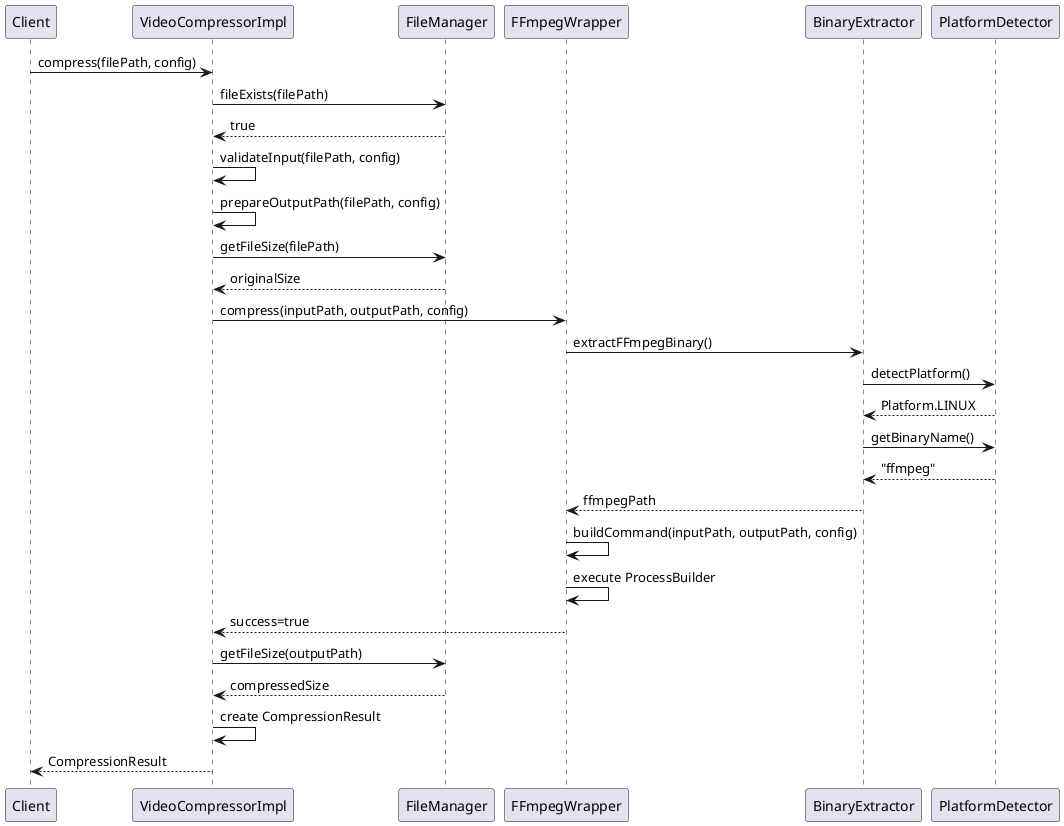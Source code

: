@startuml
participant Client
participant VideoCompressorImpl
participant FileManager
participant FFmpegWrapper
participant BinaryExtractor
participant PlatformDetector

Client -> VideoCompressorImpl: compress(filePath, config)
VideoCompressorImpl -> FileManager: fileExists(filePath)
FileManager --> VideoCompressorImpl: true
VideoCompressorImpl -> VideoCompressorImpl: validateInput(filePath, config)
VideoCompressorImpl -> VideoCompressorImpl: prepareOutputPath(filePath, config)
VideoCompressorImpl -> FileManager: getFileSize(filePath)
FileManager --> VideoCompressorImpl: originalSize

VideoCompressorImpl -> FFmpegWrapper: compress(inputPath, outputPath, config)
FFmpegWrapper -> BinaryExtractor: extractFFmpegBinary()
BinaryExtractor -> PlatformDetector: detectPlatform()
PlatformDetector --> BinaryExtractor: Platform.LINUX
BinaryExtractor -> PlatformDetector: getBinaryName()
PlatformDetector --> BinaryExtractor: "ffmpeg"
BinaryExtractor --> FFmpegWrapper: ffmpegPath

FFmpegWrapper -> FFmpegWrapper: buildCommand(inputPath, outputPath, config)
FFmpegWrapper -> FFmpegWrapper: execute ProcessBuilder
FFmpegWrapper --> VideoCompressorImpl: success=true

VideoCompressorImpl -> FileManager: getFileSize(outputPath)
FileManager --> VideoCompressorImpl: compressedSize
VideoCompressorImpl -> VideoCompressorImpl: create CompressionResult
VideoCompressorImpl --> Client: CompressionResult
@enduml
